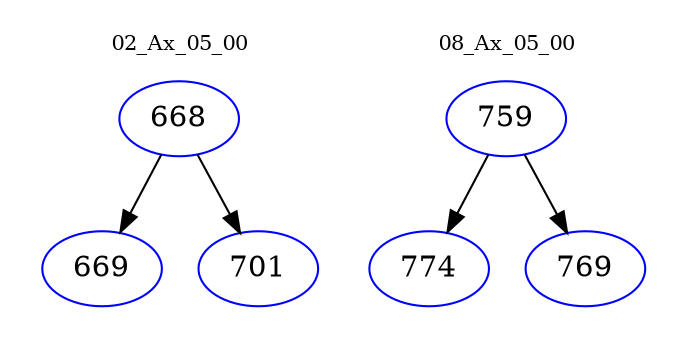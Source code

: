 digraph{
subgraph cluster_0 {
color = white
label = "02_Ax_05_00";
fontsize=10;
T0_668 [label="668", color="blue"]
T0_668 -> T0_669 [color="black"]
T0_669 [label="669", color="blue"]
T0_668 -> T0_701 [color="black"]
T0_701 [label="701", color="blue"]
}
subgraph cluster_1 {
color = white
label = "08_Ax_05_00";
fontsize=10;
T1_759 [label="759", color="blue"]
T1_759 -> T1_774 [color="black"]
T1_774 [label="774", color="blue"]
T1_759 -> T1_769 [color="black"]
T1_769 [label="769", color="blue"]
}
}

